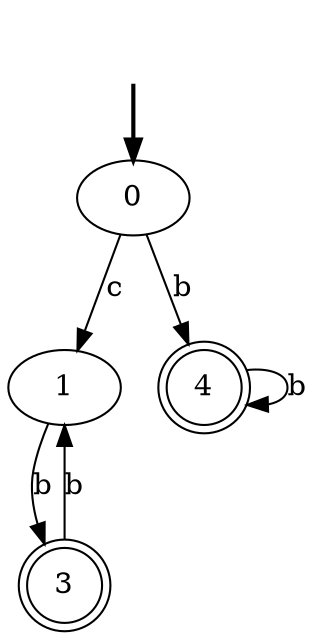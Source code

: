 digraph {
	fake [style=invisible]
	0 [root=true]
	1
	3 [shape=doublecircle]
	4 [shape=doublecircle]
	fake -> 0 [style=bold]
	0 -> 4 [label=b]
	0 -> 1 [label=c]
	1 -> 3 [label=b]
	3 -> 1 [label=b]
	4 -> 4 [label=b]
}

